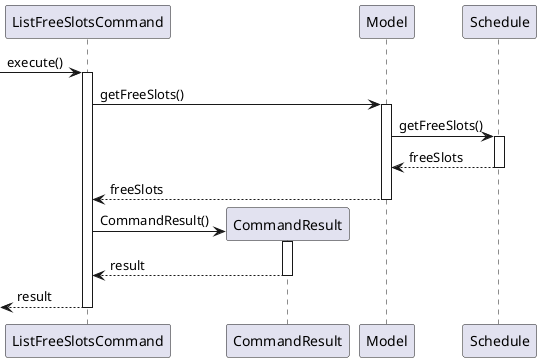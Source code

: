 @startuml
'https://plantuml.com/sequence-diagram
participant ListFreeSlotsCommand
participant CommandResult
participant Model
participant Schedule
-> ListFreeSlotsCommand:execute()
activate ListFreeSlotsCommand
ListFreeSlotsCommand -> Model:getFreeSlots()
activate Model
Model -> Schedule:getFreeSlots()
activate Schedule
return freeSlots
return freeSlots
create CommandResult
ListFreeSlotsCommand -> CommandResult:CommandResult()
activate CommandResult
return result
return result
@enduml
